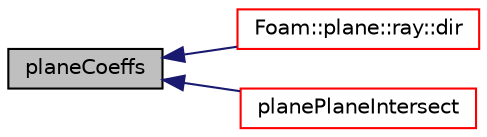 digraph "planeCoeffs"
{
  bgcolor="transparent";
  edge [fontname="Helvetica",fontsize="10",labelfontname="Helvetica",labelfontsize="10"];
  node [fontname="Helvetica",fontsize="10",shape=record];
  rankdir="LR";
  Node1 [label="planeCoeffs",height=0.2,width=0.4,color="black", fillcolor="grey75", style="filled", fontcolor="black"];
  Node1 -> Node2 [dir="back",color="midnightblue",fontsize="10",style="solid",fontname="Helvetica"];
  Node2 [label="Foam::plane::ray::dir",height=0.2,width=0.4,color="red",URL="$a02078.html#a568b640649867daeb0dd333bdfc614b1"];
  Node1 -> Node3 [dir="back",color="midnightblue",fontsize="10",style="solid",fontname="Helvetica"];
  Node3 [label="planePlaneIntersect",height=0.2,width=0.4,color="red",URL="$a01858.html#a20158d89e149ca638d4b63470e420781",tooltip="Return the cutting point between this plane and two other planes. "];
}
